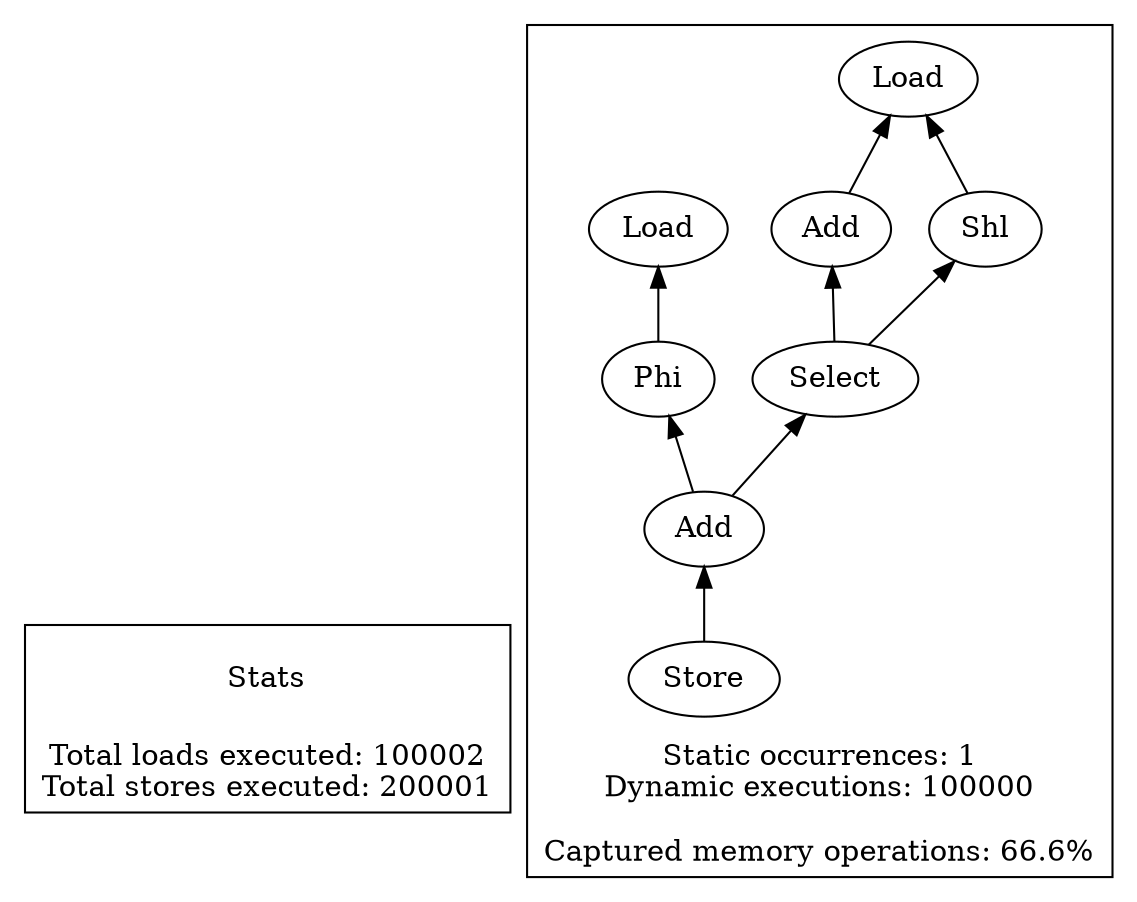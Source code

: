 strict digraph {
rankdir=BT
subgraph {
Stats [shape=plaintext]
cluster=true
label="Total loads executed: 100002\nTotal stores executed: 200001"
}
subgraph {
"0_21" [label="Phi"]
"0_17" [label="Load"]
"0_21" -> "0_17"
{
rank=min
comment=<Ids: 30>
"0_30" [label="Store"]
}
"0_29" [label="Add"]
"0_30" -> "0_29"
"0_28" [label="Select"]
"0_26" [label="Add"]
"0_28" -> "0_26"
"0_29" -> "0_21"
"0_27" [label="Shl"]
"0_25" [label="Load"]
"0_27" -> "0_25"
"0_28" -> "0_27"
"0_29" -> "0_28"
"0_26" -> "0_25"
cluster=true
label="Static occurrences: 1\nDynamic executions: 100000\n\nCaptured memory operations: 66.6%"
}
}
